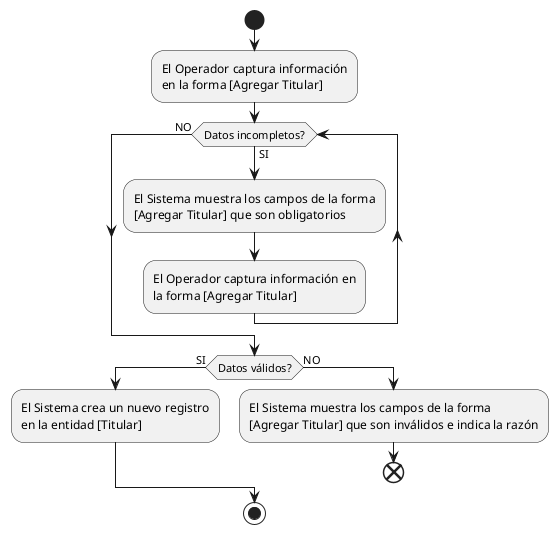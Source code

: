 @startuml
start
:El Operador captura información 
en la forma [Agregar Titular];
while (Datos incompletos?) is (SI)  
	:El Sistema muestra los campos de la forma 
	[Agregar Titular] que son obligatorios;  
	:El Operador captura información en 
	la forma [Agregar Titular];
endwhile (NO)  
	if (Datos válidos?) then (SI)    
		:El Sistema crea un nuevo registro 
		en la entidad [Titular];  
	else (NO)    
		:El Sistema muestra los campos de la forma 
		[Agregar Titular] que son inválidos e indica la razón;    
		end  
	endif
stop
@enduml

